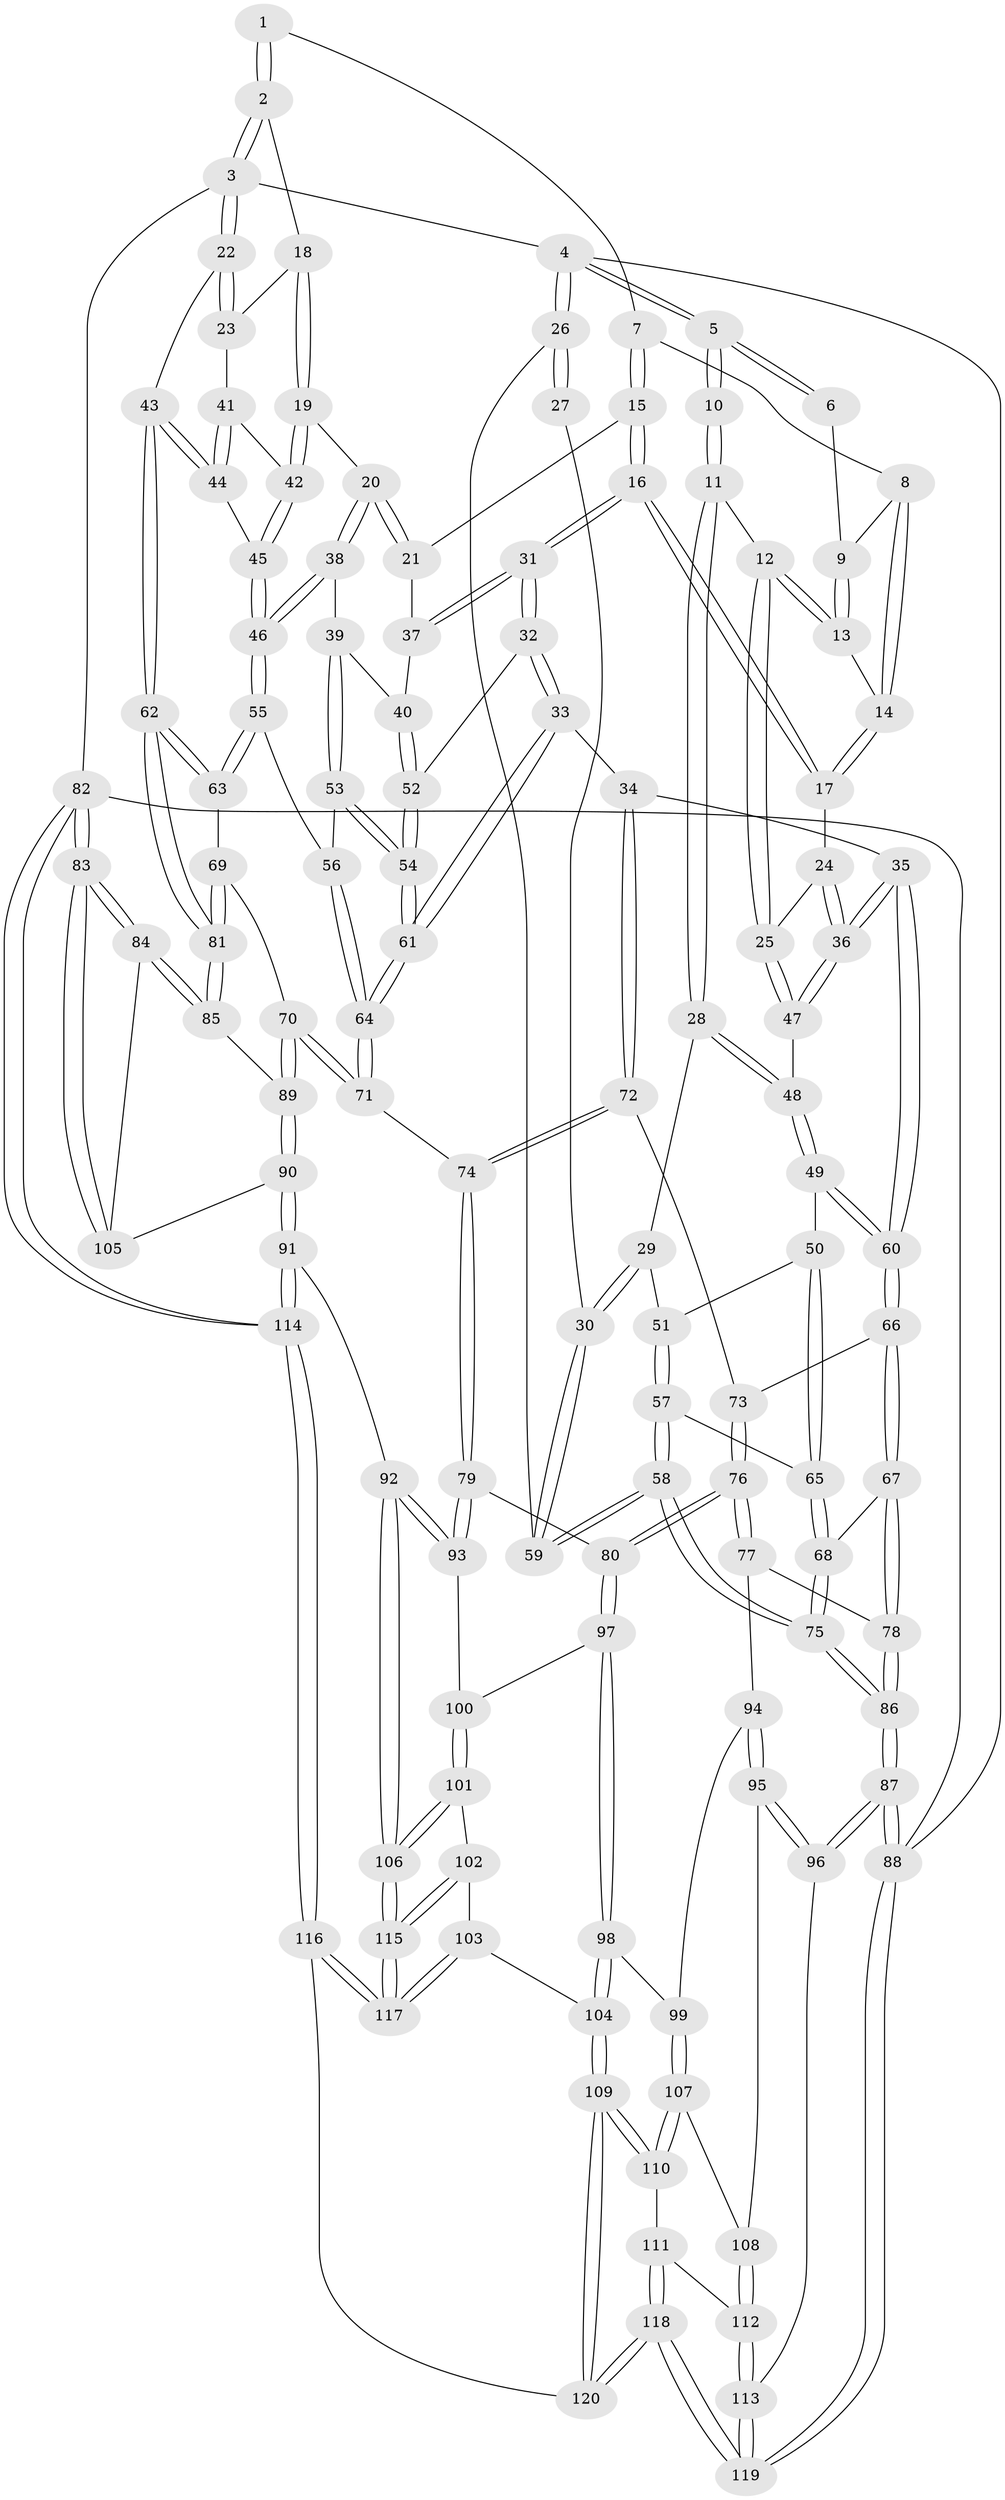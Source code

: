 // coarse degree distribution, {4: 0.5428571428571428, 6: 0.07142857142857142, 8: 0.014285714285714285, 3: 0.07142857142857142, 5: 0.3}
// Generated by graph-tools (version 1.1) at 2025/42/03/06/25 10:42:31]
// undirected, 120 vertices, 297 edges
graph export_dot {
graph [start="1"]
  node [color=gray90,style=filled];
  1 [pos="+0.6826415948344609+0"];
  2 [pos="+1+0"];
  3 [pos="+1+0"];
  4 [pos="+0+0"];
  5 [pos="+0.16787643177797698+0"];
  6 [pos="+0.47202451928139844+0"];
  7 [pos="+0.6249984423177569+0.08826132709005625"];
  8 [pos="+0.5177543784450603+0.029537630083022067"];
  9 [pos="+0.47111926762403533+0"];
  10 [pos="+0.2250361559263313+0.0850093555345075"];
  11 [pos="+0.27063205149949887+0.1518042403701758"];
  12 [pos="+0.34273016409622636+0.15533382886648664"];
  13 [pos="+0.39262414651571315+0.1042968822100807"];
  14 [pos="+0.5072143411951222+0.10359630637680103"];
  15 [pos="+0.6317883647887502+0.1384934517640025"];
  16 [pos="+0.5740104370151855+0.16824343044540713"];
  17 [pos="+0.5519658127945762+0.16067840156398677"];
  18 [pos="+0.9293097207664449+0"];
  19 [pos="+0.7873213591011798+0.15074112939878306"];
  20 [pos="+0.7513817922982438+0.1609934366581578"];
  21 [pos="+0.6846577980265651+0.15257698780626874"];
  22 [pos="+1+0.2510584211865104"];
  23 [pos="+0.9457646674466812+0.2130709637532569"];
  24 [pos="+0.5349251121514135+0.16772100077730626"];
  25 [pos="+0.3975469166177408+0.2078477494757091"];
  26 [pos="+0+0.03518806262799105"];
  27 [pos="+0.11709896707958388+0.12198432054985353"];
  28 [pos="+0.25229975618819156+0.19048462597404156"];
  29 [pos="+0.19473885261370125+0.24947514937285908"];
  30 [pos="+0.06027962480203596+0.2913086449170506"];
  31 [pos="+0.5692915017385074+0.2945853042912768"];
  32 [pos="+0.5680721557214352+0.30525281118056613"];
  33 [pos="+0.5165581792104322+0.3502695544565105"];
  34 [pos="+0.5069052244863517+0.35353800508208943"];
  35 [pos="+0.46776731332800403+0.3310486776216537"];
  36 [pos="+0.444679454295359+0.3088318585274196"];
  37 [pos="+0.6538786286700382+0.2346776286878674"];
  38 [pos="+0.6947525465512289+0.2936861324902431"];
  39 [pos="+0.6793844919891253+0.3043821056792148"];
  40 [pos="+0.664616085840403+0.30398144852141684"];
  41 [pos="+0.924987649476824+0.22555134276731506"];
  42 [pos="+0.7884625536911918+0.15268256713142697"];
  43 [pos="+1+0.3984674239371311"];
  44 [pos="+0.922480921183493+0.26265550923675113"];
  45 [pos="+0.8376144902936046+0.32956537494640964"];
  46 [pos="+0.8357546047512798+0.347682592795245"];
  47 [pos="+0.43186542485569074+0.29829749984682574"];
  48 [pos="+0.31936617491427377+0.33763924837664205"];
  49 [pos="+0.295604646816757+0.3819726193422823"];
  50 [pos="+0.28879560772779084+0.3829079208831849"];
  51 [pos="+0.2250822731371677+0.33959237434316625"];
  52 [pos="+0.6099526404889928+0.3099755708904162"];
  53 [pos="+0.6965370538557367+0.3560517468404081"];
  54 [pos="+0.6758719972925555+0.4195008580107657"];
  55 [pos="+0.8368920731320514+0.3536237850746114"];
  56 [pos="+0.8003448054581618+0.3745635501378063"];
  57 [pos="+0.152104478540827+0.4045073675484569"];
  58 [pos="+0+0.4174929001220924"];
  59 [pos="+0+0.3906216344405583"];
  60 [pos="+0.33812904060872634+0.4247371478446593"];
  61 [pos="+0.6740396346004814+0.46647852636796994"];
  62 [pos="+1+0.43250896175770676"];
  63 [pos="+0.8690628687567171+0.38259589165130736"];
  64 [pos="+0.6864714288180421+0.4918449121658794"];
  65 [pos="+0.23259758597490207+0.4371772795182328"];
  66 [pos="+0.33821512788127306+0.4249668741178868"];
  67 [pos="+0.27792242108448945+0.5747720875456247"];
  68 [pos="+0.2394627565341117+0.5312933014367138"];
  69 [pos="+0.828281205138278+0.5417850271108754"];
  70 [pos="+0.7669473859055403+0.5724222249680766"];
  71 [pos="+0.6863959256637717+0.5355924156565205"];
  72 [pos="+0.4902851721177833+0.4267099815121511"];
  73 [pos="+0.44218994027234476+0.48666468345188724"];
  74 [pos="+0.6376038999066865+0.5615932395879296"];
  75 [pos="+0+0.44649819140908714"];
  76 [pos="+0.41274647929274216+0.6657115981945287"];
  77 [pos="+0.33180612879413535+0.6560950803755954"];
  78 [pos="+0.2984298132865184+0.624594927869878"];
  79 [pos="+0.6025517539802445+0.59926068896855"];
  80 [pos="+0.42234268920448376+0.6720468363079143"];
  81 [pos="+1+0.5915698193012782"];
  82 [pos="+1+1"];
  83 [pos="+1+1"];
  84 [pos="+1+0.7214008179687604"];
  85 [pos="+1+0.6155134401329261"];
  86 [pos="+0+0.6358212932798112"];
  87 [pos="+0+0.751716317628864"];
  88 [pos="+0+1"];
  89 [pos="+0.8107742720974842+0.7359604852016498"];
  90 [pos="+0.7827020377365064+0.7958252116324417"];
  91 [pos="+0.7695786637540096+0.8028779327588723"];
  92 [pos="+0.7257990886622113+0.8066518164446204"];
  93 [pos="+0.6972415458141749+0.7850396190584357"];
  94 [pos="+0.2473686884390552+0.7499413702719034"];
  95 [pos="+0.1451179207278006+0.8184810426512371"];
  96 [pos="+0.12617394204572568+0.8180719199933363"];
  97 [pos="+0.4271853641491391+0.6846103034397721"];
  98 [pos="+0.35872330464479985+0.8715398161799411"];
  99 [pos="+0.3103332369105805+0.8747713911669578"];
  100 [pos="+0.4717066533476999+0.7399813915362551"];
  101 [pos="+0.5086155140923999+0.8569171570133526"];
  102 [pos="+0.5074480489424219+0.8612063323909324"];
  103 [pos="+0.45851393835996446+0.9176927850395347"];
  104 [pos="+0.4060204326411142+0.9582142583157496"];
  105 [pos="+0.8369926491143196+0.8298044715205912"];
  106 [pos="+0.6648196237401672+0.8675260643400314"];
  107 [pos="+0.28644534857868+0.892724561536423"];
  108 [pos="+0.14850349372774607+0.8224907816579949"];
  109 [pos="+0.40234479459342676+0.971651672499999"];
  110 [pos="+0.2773912744076721+0.9363005839241257"];
  111 [pos="+0.24458868122168279+0.9660938319839057"];
  112 [pos="+0.2065800076512683+0.93866057009749"];
  113 [pos="+0.1318873826788865+0.9953878158742497"];
  114 [pos="+0.799090461536051+1"];
  115 [pos="+0.618396834480859+1"];
  116 [pos="+0.6338546415729266+1"];
  117 [pos="+0.6184665089092652+1"];
  118 [pos="+0.2725935302557771+1"];
  119 [pos="+0+1"];
  120 [pos="+0.40858928314023396+1"];
  1 -- 2;
  1 -- 2;
  1 -- 7;
  2 -- 3;
  2 -- 3;
  2 -- 18;
  3 -- 4;
  3 -- 22;
  3 -- 22;
  3 -- 82;
  4 -- 5;
  4 -- 5;
  4 -- 26;
  4 -- 26;
  4 -- 88;
  5 -- 6;
  5 -- 6;
  5 -- 10;
  5 -- 10;
  6 -- 9;
  7 -- 8;
  7 -- 15;
  7 -- 15;
  8 -- 9;
  8 -- 14;
  8 -- 14;
  9 -- 13;
  9 -- 13;
  10 -- 11;
  10 -- 11;
  11 -- 12;
  11 -- 28;
  11 -- 28;
  12 -- 13;
  12 -- 13;
  12 -- 25;
  12 -- 25;
  13 -- 14;
  14 -- 17;
  14 -- 17;
  15 -- 16;
  15 -- 16;
  15 -- 21;
  16 -- 17;
  16 -- 17;
  16 -- 31;
  16 -- 31;
  17 -- 24;
  18 -- 19;
  18 -- 19;
  18 -- 23;
  19 -- 20;
  19 -- 42;
  19 -- 42;
  20 -- 21;
  20 -- 21;
  20 -- 38;
  20 -- 38;
  21 -- 37;
  22 -- 23;
  22 -- 23;
  22 -- 43;
  23 -- 41;
  24 -- 25;
  24 -- 36;
  24 -- 36;
  25 -- 47;
  25 -- 47;
  26 -- 27;
  26 -- 27;
  26 -- 59;
  27 -- 30;
  28 -- 29;
  28 -- 48;
  28 -- 48;
  29 -- 30;
  29 -- 30;
  29 -- 51;
  30 -- 59;
  30 -- 59;
  31 -- 32;
  31 -- 32;
  31 -- 37;
  31 -- 37;
  32 -- 33;
  32 -- 33;
  32 -- 52;
  33 -- 34;
  33 -- 61;
  33 -- 61;
  34 -- 35;
  34 -- 72;
  34 -- 72;
  35 -- 36;
  35 -- 36;
  35 -- 60;
  35 -- 60;
  36 -- 47;
  36 -- 47;
  37 -- 40;
  38 -- 39;
  38 -- 46;
  38 -- 46;
  39 -- 40;
  39 -- 53;
  39 -- 53;
  40 -- 52;
  40 -- 52;
  41 -- 42;
  41 -- 44;
  41 -- 44;
  42 -- 45;
  42 -- 45;
  43 -- 44;
  43 -- 44;
  43 -- 62;
  43 -- 62;
  44 -- 45;
  45 -- 46;
  45 -- 46;
  46 -- 55;
  46 -- 55;
  47 -- 48;
  48 -- 49;
  48 -- 49;
  49 -- 50;
  49 -- 60;
  49 -- 60;
  50 -- 51;
  50 -- 65;
  50 -- 65;
  51 -- 57;
  51 -- 57;
  52 -- 54;
  52 -- 54;
  53 -- 54;
  53 -- 54;
  53 -- 56;
  54 -- 61;
  54 -- 61;
  55 -- 56;
  55 -- 63;
  55 -- 63;
  56 -- 64;
  56 -- 64;
  57 -- 58;
  57 -- 58;
  57 -- 65;
  58 -- 59;
  58 -- 59;
  58 -- 75;
  58 -- 75;
  60 -- 66;
  60 -- 66;
  61 -- 64;
  61 -- 64;
  62 -- 63;
  62 -- 63;
  62 -- 81;
  62 -- 81;
  63 -- 69;
  64 -- 71;
  64 -- 71;
  65 -- 68;
  65 -- 68;
  66 -- 67;
  66 -- 67;
  66 -- 73;
  67 -- 68;
  67 -- 78;
  67 -- 78;
  68 -- 75;
  68 -- 75;
  69 -- 70;
  69 -- 81;
  69 -- 81;
  70 -- 71;
  70 -- 71;
  70 -- 89;
  70 -- 89;
  71 -- 74;
  72 -- 73;
  72 -- 74;
  72 -- 74;
  73 -- 76;
  73 -- 76;
  74 -- 79;
  74 -- 79;
  75 -- 86;
  75 -- 86;
  76 -- 77;
  76 -- 77;
  76 -- 80;
  76 -- 80;
  77 -- 78;
  77 -- 94;
  78 -- 86;
  78 -- 86;
  79 -- 80;
  79 -- 93;
  79 -- 93;
  80 -- 97;
  80 -- 97;
  81 -- 85;
  81 -- 85;
  82 -- 83;
  82 -- 83;
  82 -- 114;
  82 -- 114;
  82 -- 88;
  83 -- 84;
  83 -- 84;
  83 -- 105;
  83 -- 105;
  84 -- 85;
  84 -- 85;
  84 -- 105;
  85 -- 89;
  86 -- 87;
  86 -- 87;
  87 -- 88;
  87 -- 88;
  87 -- 96;
  87 -- 96;
  88 -- 119;
  88 -- 119;
  89 -- 90;
  89 -- 90;
  90 -- 91;
  90 -- 91;
  90 -- 105;
  91 -- 92;
  91 -- 114;
  91 -- 114;
  92 -- 93;
  92 -- 93;
  92 -- 106;
  92 -- 106;
  93 -- 100;
  94 -- 95;
  94 -- 95;
  94 -- 99;
  95 -- 96;
  95 -- 96;
  95 -- 108;
  96 -- 113;
  97 -- 98;
  97 -- 98;
  97 -- 100;
  98 -- 99;
  98 -- 104;
  98 -- 104;
  99 -- 107;
  99 -- 107;
  100 -- 101;
  100 -- 101;
  101 -- 102;
  101 -- 106;
  101 -- 106;
  102 -- 103;
  102 -- 115;
  102 -- 115;
  103 -- 104;
  103 -- 117;
  103 -- 117;
  104 -- 109;
  104 -- 109;
  106 -- 115;
  106 -- 115;
  107 -- 108;
  107 -- 110;
  107 -- 110;
  108 -- 112;
  108 -- 112;
  109 -- 110;
  109 -- 110;
  109 -- 120;
  109 -- 120;
  110 -- 111;
  111 -- 112;
  111 -- 118;
  111 -- 118;
  112 -- 113;
  112 -- 113;
  113 -- 119;
  113 -- 119;
  114 -- 116;
  114 -- 116;
  115 -- 117;
  115 -- 117;
  116 -- 117;
  116 -- 117;
  116 -- 120;
  118 -- 119;
  118 -- 119;
  118 -- 120;
  118 -- 120;
}
